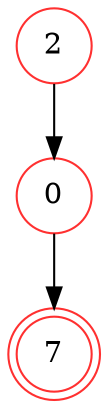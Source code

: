 digraph {   
    node [shape = doublecircle, color = firebrick1] 7 ;
    node [shape = circle];
    node [color= firebrick1];
    2 -> 0 -> 7;	
}